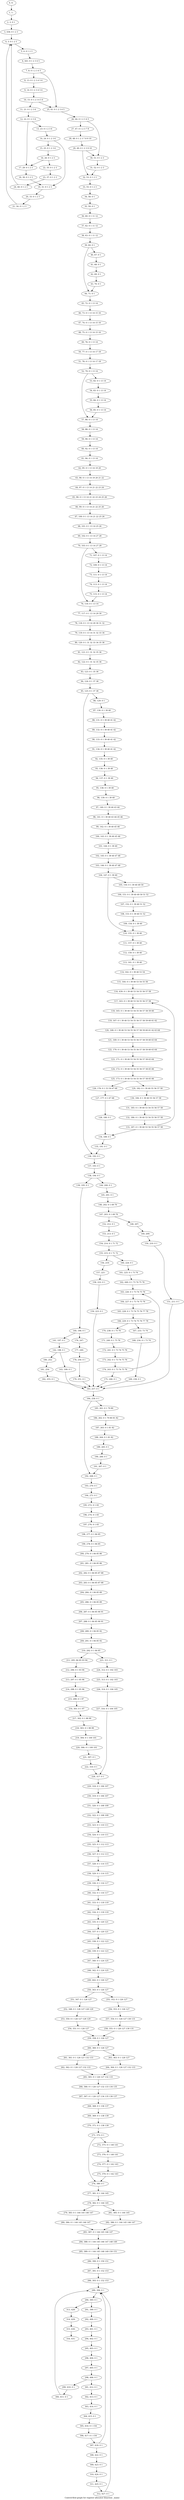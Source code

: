 digraph G {
graph [label="Control-flow-graph for register allocator (function _main)"]
0[label="0, 0: "];
1[label="1, 1: "];
2[label="2, 2: 0 1 "];
3[label="3, 436: 0 1 2 3 "];
4[label="4, 3: 0 1 2 3 "];
5[label="5, 4: 0 1 2 3 "];
6[label="6, 441: 0 1 2 3 4 5 "];
7[label="7, 8: 0 1 2 3 4 5 "];
8[label="8, 13: 0 1 2 3 4 5 6 "];
9[label="9, 14: 0 1 2 3 4 5 6 "];
10[label="10, 15: 0 1 2 3 4 5 6 "];
11[label="11, 21: 0 1 2 3 6 "];
12[label="12, 22: 0 1 2 3 6 "];
13[label="13, 23: 0 1 2 3 6 "];
14[label="14, 24: 0 1 2 3 6 "];
15[label="15, 25: 0 1 2 3 6 "];
16[label="16, 26: 0 1 2 3 "];
17[label="17, 29: 0 1 2 3 "];
18[label="18, 30: 0 1 2 3 "];
19[label="19, 31: 0 1 2 3 "];
20[label="20, 33: 0 1 2 3 "];
21[label="21, 34: 0 1 2 3 "];
22[label="22, 35: 0 1 2 3 "];
23[label="23, 37: 0 1 2 3 "];
24[label="24, 40: 0 1 2 3 "];
25[label="25, 41: 0 1 2 3 4 5 "];
26[label="26, 44: 0 1 2 3 4 5 "];
27[label="27, 47: 0 1 2 3 7 8 "];
28[label="28, 48: 0 1 2 3 7 8 9 10 "];
29[label="29, 49: 0 1 2 3 9 10 "];
30[label="30, 51: 0 1 2 3 "];
31[label="31, 52: 0 1 2 3 "];
32[label="32, 53: 0 1 2 3 "];
33[label="33, 55: 0 1 2 3 "];
34[label="34, 58: 0 1 "];
35[label="35, 59: 0 1 "];
36[label="36, 60: 0 1 11 12 "];
37[label="37, 62: 0 1 11 12 "];
38[label="38, 63: 0 1 11 12 "];
39[label="39, 64: 0 1 "];
40[label="40, 67: 0 1 "];
41[label="41, 68: 0 1 "];
42[label="42, 69: 0 1 "];
43[label="43, 70: 0 1 "];
44[label="44, 71: 0 1 "];
45[label="45, 72: 0 1 13 14 "];
46[label="46, 73: 0 1 13 14 15 16 "];
47[label="47, 74: 0 1 13 14 15 16 "];
48[label="48, 75: 0 1 13 14 15 16 "];
49[label="49, 76: 0 1 13 14 "];
50[label="50, 77: 0 1 13 14 17 18 "];
51[label="51, 78: 0 1 13 14 17 18 "];
52[label="52, 79: 0 1 13 14 "];
53[label="53, 82: 0 1 13 14 "];
54[label="54, 83: 0 1 13 14 "];
55[label="55, 84: 0 1 13 14 "];
56[label="56, 85: 0 1 13 14 "];
57[label="57, 86: 0 1 13 14 "];
58[label="58, 88: 0 1 13 14 "];
59[label="59, 90: 0 1 13 14 "];
60[label="60, 92: 0 1 13 14 "];
61[label="61, 94: 0 1 13 14 "];
62[label="62, 95: 0 1 13 14 19 20 "];
63[label="63, 96: 0 1 13 14 19 20 21 22 "];
64[label="64, 97: 0 1 13 14 21 22 23 24 "];
65[label="65, 98: 0 1 13 14 21 22 23 24 25 26 "];
66[label="66, 99: 0 1 13 14 21 22 25 26 "];
67[label="67, 100: 0 1 13 14 21 22 25 26 "];
68[label="68, 101: 0 1 13 14 25 26 "];
69[label="69, 102: 0 1 13 14 27 28 "];
70[label="70, 103: 0 1 13 14 27 28 "];
71[label="71, 107: 0 1 13 14 "];
72[label="72, 109: 0 1 13 14 "];
73[label="73, 111: 0 1 13 14 "];
74[label="74, 113: 0 1 13 14 "];
75[label="75, 115: 0 1 13 14 "];
76[label="76, 116: 0 1 13 14 "];
77[label="77, 117: 0 1 13 14 29 30 "];
78[label="78, 118: 0 1 13 14 29 30 31 32 "];
79[label="79, 119: 0 1 13 14 31 32 33 34 "];
80[label="80, 120: 0 1 31 32 33 34 35 36 "];
81[label="81, 121: 0 1 31 32 35 36 "];
82[label="82, 122: 0 1 31 32 35 36 "];
83[label="83, 123: 0 1 35 36 "];
84[label="84, 124: 0 1 37 38 "];
85[label="85, 125: 0 1 37 38 "];
86[label="86, 129: 0 1 "];
87[label="87, 130: 0 1 39 40 "];
88[label="88, 131: 0 1 39 40 41 42 "];
89[label="89, 132: 0 1 39 40 41 42 "];
90[label="90, 133: 0 1 39 40 41 42 "];
91[label="91, 134: 0 1 39 40 41 42 "];
92[label="92, 135: 0 1 39 40 "];
93[label="93, 136: 0 1 39 40 "];
94[label="94, 137: 0 1 39 40 "];
95[label="95, 138: 0 1 39 40 "];
96[label="96, 139: 0 1 39 40 "];
97[label="97, 140: 0 1 39 40 43 44 "];
98[label="98, 141: 0 1 39 40 43 44 45 46 "];
99[label="99, 142: 0 1 39 40 45 46 "];
100[label="100, 143: 0 1 39 40 45 46 "];
101[label="101, 144: 0 1 39 40 "];
102[label="102, 145: 0 1 39 40 47 48 "];
103[label="103, 146: 0 1 39 40 47 48 "];
104[label="104, 147: 0 1 39 40 "];
105[label="105, 150: 0 1 39 40 49 50 "];
106[label="106, 151: 0 1 39 40 49 50 51 52 "];
107[label="107, 152: 0 1 39 40 51 52 "];
108[label="108, 153: 0 1 39 40 51 52 "];
109[label="109, 154: 0 1 39 40 "];
110[label="110, 155: 0 1 39 40 "];
111[label="111, 157: 0 1 39 40 "];
112[label="112, 159: 0 1 39 40 "];
113[label="113, 161: 0 1 39 40 "];
114[label="114, 162: 0 1 39 40 53 54 "];
115[label="115, 164: 0 1 39 40 53 54 55 56 "];
116[label="116, 439: 0 1 39 40 53 54 55 56 57 58 "];
117[label="117, 163: 0 1 39 40 53 54 55 56 57 58 "];
118[label="118, 165: 0 1 39 40 53 54 55 56 57 58 59 60 "];
119[label="119, 167: 0 1 39 40 53 54 55 56 57 58 59 60 61 62 "];
120[label="120, 168: 0 1 39 40 53 54 55 56 57 58 59 60 61 62 63 64 "];
121[label="121, 169: 0 1 39 40 53 54 55 56 57 58 59 60 63 64 "];
122[label="122, 170: 0 1 39 40 53 54 55 56 57 58 59 60 63 64 "];
123[label="123, 171: 0 1 39 40 53 54 55 56 57 58 63 64 "];
124[label="124, 172: 0 1 39 40 53 54 55 56 57 58 65 66 "];
125[label="125, 173: 0 1 39 40 53 54 55 56 57 58 65 66 "];
126[label="126, 176: 0 1 53 54 67 68 "];
127[label="127, 177: 0 1 67 68 "];
128[label="128, 180: 0 1 "];
129[label="129, 182: 0 1 39 40 55 56 57 58 "];
130[label="130, 184: 0 1 39 40 55 56 57 58 "];
131[label="131, 185: 0 1 39 40 53 54 55 56 57 58 "];
132[label="132, 186: 0 1 39 40 53 54 55 56 57 58 "];
133[label="133, 187: 0 1 39 40 53 54 55 56 57 58 "];
134[label="134, 189: 0 1 "];
135[label="135, 191: 0 1 "];
136[label="136, 192: 0 1 "];
137[label="137, 193: 0 1 "];
138[label="138, 194: 0 1 "];
139[label="139, 195: 0 1 "];
140[label="140, 196: 0 1 "];
141[label="141, 197: 0 1 "];
142[label="142, 198: 0 1 "];
143[label="143, 199: 0 1 "];
144[label="144, 200: 0 1 "];
145[label="145, 201: 0 1 "];
146[label="146, 202: 0 1 69 70 "];
147[label="147, 203: 0 1 69 70 "];
148[label="148, 207: "];
149[label="149, 209: "];
150[label="150, 210: 0 1 "];
151[label="151, 211: 0 1 "];
152[label="152, 212: 0 1 "];
153[label="153, 213: 0 1 "];
154[label="154, 214: 0 1 71 72 "];
155[label="155, 215: 0 1 71 72 "];
156[label="156, 219: "];
157[label="157, 221: "];
158[label="158, 222: 0 1 "];
159[label="159, 223: 0 1 "];
160[label="160, 224: 0 1 "];
161[label="161, 225: 0 1 73 74 "];
162[label="162, 440: 0 1 73 74 75 76 "];
163[label="163, 226: 0 1 73 74 75 76 "];
164[label="164, 227: 0 1 73 74 75 76 "];
165[label="165, 228: 0 1 73 74 75 76 77 78 "];
166[label="166, 229: 0 1 73 74 75 76 77 78 "];
167[label="167, 233: 73 74 "];
168[label="168, 234: 0 1 73 74 "];
169[label="169, 236: 0 1 "];
170[label="170, 238: 0 1 75 76 "];
171[label="171, 240: 0 1 75 76 "];
172[label="172, 241: 0 1 73 74 75 76 "];
173[label="173, 242: 0 1 73 74 75 76 "];
174[label="174, 243: 0 1 73 74 75 76 "];
175[label="175, 246: 0 1 "];
176[label="176, 247: "];
177[label="177, 249: "];
178[label="178, 250: 0 1 "];
179[label="179, 251: 0 1 "];
180[label="180, 252: "];
181[label="181, 254: "];
182[label="182, 255: 0 1 "];
183[label="183, 257: 0 1 "];
184[label="184, 258: 0 1 "];
185[label="185, 261: 0 1 79 80 "];
186[label="186, 262: 0 1 79 80 81 82 "];
187[label="187, 263: 0 1 81 82 "];
188[label="188, 264: 0 1 81 82 "];
189[label="189, 265: 0 1 "];
190[label="190, 266: 0 1 "];
191[label="191, 267: 0 1 "];
192[label="192, 268: 0 1 "];
193[label="193, 270: 0 1 "];
194[label="194, 271: 0 1 "];
195[label="195, 272: 0 1 83 "];
196[label="196, 274: 0 1 83 "];
197[label="197, 276: 0 1 83 "];
198[label="198, 277: 0 1 84 85 "];
199[label="199, 278: 0 1 84 85 "];
200[label="200, 279: 0 1 84 85 86 "];
201[label="201, 281: 0 1 84 85 86 "];
202[label="202, 282: 0 1 84 85 87 88 "];
203[label="203, 283: 0 1 84 85 87 88 "];
204[label="204, 284: 0 1 84 85 89 "];
205[label="205, 286: 0 1 84 85 89 "];
206[label="206, 287: 0 1 84 85 90 91 "];
207[label="207, 288: 0 1 84 85 90 91 "];
208[label="208, 289: 0 1 84 85 92 "];
209[label="209, 291: 0 1 84 85 92 "];
210[label="210, 292: 0 1 84 85 "];
211[label="211, 295: 84 85 93 94 "];
212[label="212, 296: 0 1 93 94 "];
213[label="213, 297: 0 1 95 96 "];
214[label="214, 298: 0 1 95 96 "];
215[label="215, 299: 0 1 97 "];
216[label="216, 301: 0 1 97 "];
217[label="217, 302: 0 1 98 99 "];
218[label="218, 303: 0 1 98 99 "];
219[label="219, 304: 0 1 100 101 "];
220[label="220, 306: 0 1 100 101 "];
221[label="221, 307: 0 1 "];
222[label="222, 310: 0 1 "];
223[label="223, 311: 0 1 "];
224[label="224, 312: 0 1 102 103 "];
225[label="225, 313: 0 1 102 103 "];
226[label="226, 314: 0 1 104 105 "];
227[label="227, 316: 0 1 104 105 "];
228[label="228, 317: 0 1 "];
229[label="229, 318: 0 1 106 107 "];
230[label="230, 319: 0 1 106 107 "];
231[label="231, 320: 0 1 108 109 "];
232[label="232, 322: 0 1 108 109 "];
233[label="233, 323: 0 1 110 111 "];
234[label="234, 324: 0 1 110 111 "];
235[label="235, 325: 0 1 112 113 "];
236[label="236, 327: 0 1 112 113 "];
237[label="237, 328: 0 1 114 115 "];
238[label="238, 329: 0 1 114 115 "];
239[label="239, 330: 0 1 116 117 "];
240[label="240, 332: 0 1 116 117 "];
241[label="241, 333: 0 1 118 119 "];
242[label="242, 334: 0 1 118 119 "];
243[label="243, 335: 0 1 120 121 "];
244[label="244, 337: 0 1 120 121 "];
245[label="245, 338: 0 1 122 123 "];
246[label="246, 339: 0 1 122 123 "];
247[label="247, 340: 0 1 124 125 "];
248[label="248, 342: 0 1 124 125 "];
249[label="249, 442: 0 1 126 127 "];
250[label="250, 343: 0 1 126 127 "];
251[label="251, 347: 0 1 126 127 "];
252[label="252, 348: 0 1 126 127 128 129 "];
253[label="253, 350: 0 1 126 127 128 129 "];
254[label="254, 351: 0 1 126 127 "];
255[label="255, 352: 0 1 126 127 "];
256[label="256, 353: 0 1 126 127 "];
257[label="257, 354: 0 1 126 127 130 131 "];
258[label="258, 355: 0 1 126 127 130 131 "];
259[label="259, 358: 0 1 126 127 "];
260[label="260, 360: 0 1 126 127 "];
261[label="261, 361: 0 1 126 127 132 133 "];
262[label="262, 362: 0 1 126 127 132 133 "];
263[label="263, 363: 0 1 126 127 "];
264[label="264, 364: 0 1 126 127 132 133 "];
265[label="265, 365: 0 1 126 127 132 133 "];
266[label="266, 366: 0 1 126 127 132 133 134 135 "];
267[label="267, 367: 0 1 126 127 134 135 136 137 "];
268[label="268, 368: 0 1 136 137 "];
269[label="269, 369: 0 1 138 139 "];
270[label="270, 371: 0 1 138 139 "];
271[label="271, 372: 0 1 "];
272[label="272, 375: 0 1 140 141 "];
273[label="273, 376: 0 1 140 141 "];
274[label="274, 377: 0 1 142 143 "];
275[label="275, 379: 0 1 142 143 "];
276[label="276, 380: 0 1 "];
277[label="277, 381: 0 1 144 145 "];
278[label="278, 382: 0 1 144 145 "];
279[label="279, 383: 0 1 144 145 146 147 "];
280[label="280, 384: 0 1 144 145 146 147 "];
281[label="281, 385: 0 1 144 145 "];
282[label="282, 386: 0 1 144 145 146 147 "];
283[label="283, 387: 0 1 144 145 146 147 "];
284[label="284, 388: 0 1 144 145 146 147 148 149 "];
285[label="285, 389: 0 1 144 145 148 149 150 151 "];
286[label="286, 390: 0 1 150 151 "];
287[label="287, 391: 0 1 152 153 "];
288[label="288, 393: 0 1 152 153 "];
289[label="289, 394: 0 1 "];
290[label="290, 395: 0 1 "];
291[label="291, 399: 0 1 "];
292[label="292, 400: 0 1 "];
293[label="293, 401: 0 1 "];
294[label="294, 402: 0 1 "];
295[label="295, 403: 0 1 "];
296[label="296, 404: 0 1 "];
297[label="297, 405: 0 1 "];
298[label="298, 406: 0 1 "];
299[label="299, 410: 0 1 "];
300[label="300, 411: 0 1 "];
301[label="301, 412: 0 1 "];
302[label="302, 413: 0 1 "];
303[label="303, 414: 0 1 "];
304[label="304, 415: 0 1 "];
305[label="305, 416: 0 1 154 "];
306[label="306, 417: 0 1 154 "];
307[label="307, 418: 0 1 "];
308[label="308, 422: 0 1 "];
309[label="309, 423: 0 1 "];
310[label="310, 424: 0 1 "];
311[label="311, 425: 0 1 "];
312[label="312, 427: 0 1 "];
313[label="313, 428: "];
314[label="314, 429: "];
315[label="315, 430: "];
316[label="316, 431: "];
0->1 ;
1->2 ;
2->3 ;
3->4 ;
4->5 ;
5->6 ;
6->7 ;
7->8 ;
7->25 ;
8->9 ;
9->10 ;
10->11 ;
10->25 ;
11->12 ;
12->13 ;
12->17 ;
13->14 ;
14->15 ;
14->19 ;
15->16 ;
16->17 ;
16->22 ;
17->18 ;
18->19 ;
19->20 ;
20->21 ;
21->4 ;
22->23 ;
23->24 ;
24->4 ;
25->26 ;
26->27 ;
26->30 ;
27->28 ;
28->29 ;
29->30 ;
29->32 ;
30->31 ;
31->32 ;
32->33 ;
33->34 ;
34->35 ;
35->36 ;
36->37 ;
37->38 ;
38->39 ;
39->40 ;
39->44 ;
40->41 ;
41->42 ;
42->43 ;
43->44 ;
44->45 ;
45->46 ;
46->47 ;
47->48 ;
48->49 ;
49->50 ;
50->51 ;
51->52 ;
52->53 ;
52->57 ;
53->54 ;
54->55 ;
55->56 ;
56->57 ;
57->58 ;
58->59 ;
59->60 ;
60->61 ;
61->62 ;
62->63 ;
63->64 ;
64->65 ;
65->66 ;
66->67 ;
67->68 ;
68->69 ;
69->70 ;
70->71 ;
70->76 ;
71->72 ;
72->73 ;
73->74 ;
74->75 ;
75->76 ;
76->77 ;
77->78 ;
78->79 ;
79->80 ;
80->81 ;
81->82 ;
82->83 ;
83->84 ;
84->85 ;
85->86 ;
85->136 ;
86->87 ;
87->88 ;
88->89 ;
89->90 ;
90->91 ;
91->92 ;
92->93 ;
93->94 ;
94->95 ;
95->96 ;
96->97 ;
97->98 ;
98->99 ;
99->100 ;
100->101 ;
101->102 ;
102->103 ;
103->104 ;
104->105 ;
104->110 ;
105->106 ;
106->107 ;
107->108 ;
108->109 ;
109->110 ;
110->111 ;
111->112 ;
112->113 ;
113->114 ;
114->115 ;
115->116 ;
116->117 ;
117->118 ;
118->119 ;
119->120 ;
120->121 ;
121->122 ;
122->123 ;
123->124 ;
124->125 ;
125->126 ;
125->129 ;
126->127 ;
127->128 ;
128->134 ;
129->130 ;
130->131 ;
131->132 ;
132->133 ;
133->134 ;
133->117 ;
134->135 ;
135->136 ;
136->137 ;
137->138 ;
138->139 ;
138->144 ;
139->140 ;
140->141 ;
140->176 ;
141->142 ;
142->143 ;
142->180 ;
143->183 ;
144->145 ;
145->146 ;
146->147 ;
147->148 ;
147->152 ;
148->149 ;
149->150 ;
150->151 ;
151->183 ;
152->153 ;
153->154 ;
154->155 ;
155->156 ;
155->160 ;
156->157 ;
157->158 ;
158->159 ;
159->183 ;
160->161 ;
161->162 ;
162->163 ;
163->164 ;
164->165 ;
165->166 ;
166->167 ;
166->170 ;
167->168 ;
168->169 ;
169->183 ;
170->171 ;
171->172 ;
172->173 ;
173->174 ;
174->175 ;
174->163 ;
175->183 ;
176->177 ;
177->178 ;
178->179 ;
179->183 ;
180->181 ;
181->182 ;
182->183 ;
183->184 ;
184->185 ;
184->192 ;
185->186 ;
186->187 ;
187->188 ;
188->189 ;
189->190 ;
190->191 ;
191->192 ;
192->193 ;
193->194 ;
194->195 ;
195->196 ;
196->197 ;
197->198 ;
198->199 ;
199->200 ;
200->201 ;
201->202 ;
202->203 ;
203->204 ;
204->205 ;
205->206 ;
206->207 ;
207->208 ;
208->209 ;
209->210 ;
210->211 ;
210->223 ;
211->212 ;
212->213 ;
213->214 ;
214->215 ;
215->216 ;
216->217 ;
217->218 ;
218->219 ;
219->220 ;
220->221 ;
221->222 ;
222->228 ;
223->224 ;
224->225 ;
225->226 ;
226->227 ;
227->228 ;
228->229 ;
229->230 ;
230->231 ;
231->232 ;
232->233 ;
233->234 ;
234->235 ;
235->236 ;
236->237 ;
237->238 ;
238->239 ;
239->240 ;
240->241 ;
241->242 ;
242->243 ;
243->244 ;
244->245 ;
245->246 ;
246->247 ;
247->248 ;
248->249 ;
249->250 ;
250->251 ;
250->255 ;
251->252 ;
252->253 ;
253->254 ;
254->259 ;
255->256 ;
256->257 ;
257->258 ;
258->259 ;
259->260 ;
260->261 ;
260->263 ;
261->262 ;
262->265 ;
263->264 ;
264->265 ;
265->266 ;
266->267 ;
267->268 ;
268->269 ;
269->270 ;
270->271 ;
271->272 ;
271->276 ;
272->273 ;
273->274 ;
274->275 ;
275->276 ;
276->277 ;
277->278 ;
278->279 ;
278->281 ;
279->280 ;
280->283 ;
281->282 ;
282->283 ;
283->284 ;
284->285 ;
285->286 ;
286->287 ;
287->288 ;
288->289 ;
289->290 ;
290->291 ;
290->313 ;
291->292 ;
292->293 ;
293->294 ;
294->295 ;
295->296 ;
296->297 ;
297->298 ;
298->299 ;
298->301 ;
299->300 ;
300->289 ;
301->302 ;
302->303 ;
303->304 ;
304->305 ;
305->306 ;
306->307 ;
307->308 ;
307->289 ;
308->309 ;
309->310 ;
310->311 ;
311->312 ;
312->289 ;
313->314 ;
314->315 ;
315->316 ;
}
